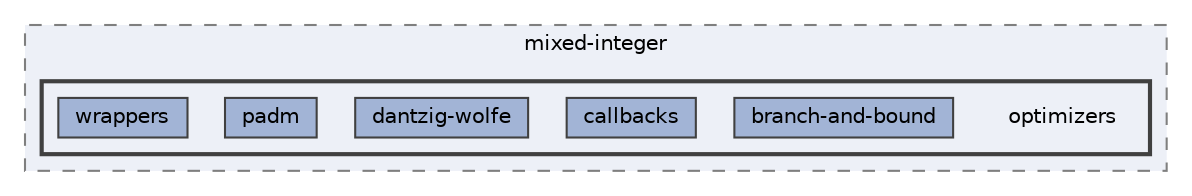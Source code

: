 digraph "/home/runner/work/idol/idol/lib/include/idol/mixed-integer/optimizers"
{
 // LATEX_PDF_SIZE
  bgcolor="transparent";
  edge [fontname=Helvetica,fontsize=10,labelfontname=Helvetica,labelfontsize=10];
  node [fontname=Helvetica,fontsize=10,shape=box,height=0.2,width=0.4];
  compound=true
  subgraph clusterdir_4482282f8839bf6b35b22dc1c43d38a3 {
    graph [ bgcolor="#edf0f7", pencolor="grey50", label="mixed-integer", fontname=Helvetica,fontsize=10 style="filled,dashed", URL="dir_4482282f8839bf6b35b22dc1c43d38a3.html",tooltip=""]
  subgraph clusterdir_527686a1d7c084cc400f3ed42c08b3ea {
    graph [ bgcolor="#edf0f7", pencolor="grey25", label="", fontname=Helvetica,fontsize=10 style="filled,bold", URL="dir_527686a1d7c084cc400f3ed42c08b3ea.html",tooltip=""]
    dir_527686a1d7c084cc400f3ed42c08b3ea [shape=plaintext, label="optimizers"];
  dir_7488d07902afc48715685d6e9163d158 [label="branch-and-bound", fillcolor="#a2b4d6", color="grey25", style="filled", URL="dir_7488d07902afc48715685d6e9163d158.html",tooltip=""];
  dir_d27c1128c7f06280af7a6673f05f7f23 [label="callbacks", fillcolor="#a2b4d6", color="grey25", style="filled", URL="dir_d27c1128c7f06280af7a6673f05f7f23.html",tooltip=""];
  dir_8d66e45d40e1172f9d7866d8e70b1382 [label="dantzig-wolfe", fillcolor="#a2b4d6", color="grey25", style="filled", URL="dir_8d66e45d40e1172f9d7866d8e70b1382.html",tooltip=""];
  dir_49506f371578f6088f4c79eabf540f03 [label="padm", fillcolor="#a2b4d6", color="grey25", style="filled", URL="dir_49506f371578f6088f4c79eabf540f03.html",tooltip=""];
  dir_864648c1b2bc9fd24dce6a72aa8aaa25 [label="wrappers", fillcolor="#a2b4d6", color="grey25", style="filled", URL="dir_864648c1b2bc9fd24dce6a72aa8aaa25.html",tooltip=""];
  }
  }
}
